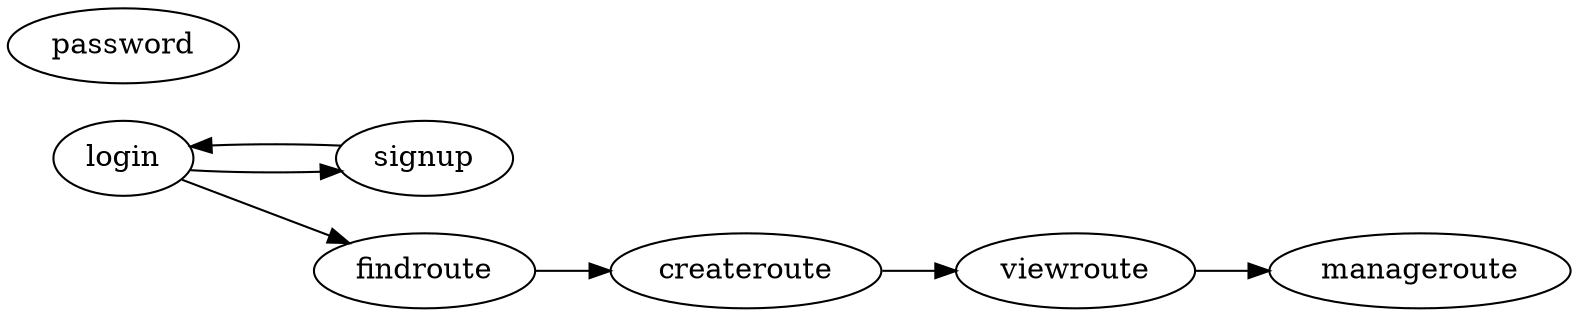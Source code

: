digraph g {

  graph [compound = true];

  //presentation
  splines = true;
  overlap = false;
  rankdir = LR;

  login -> signup
  signup -> login -> findroute
  password

  findroute -> createroute
  createroute -> viewroute
  manageroute

  viewroute -> manageroute
  
}
